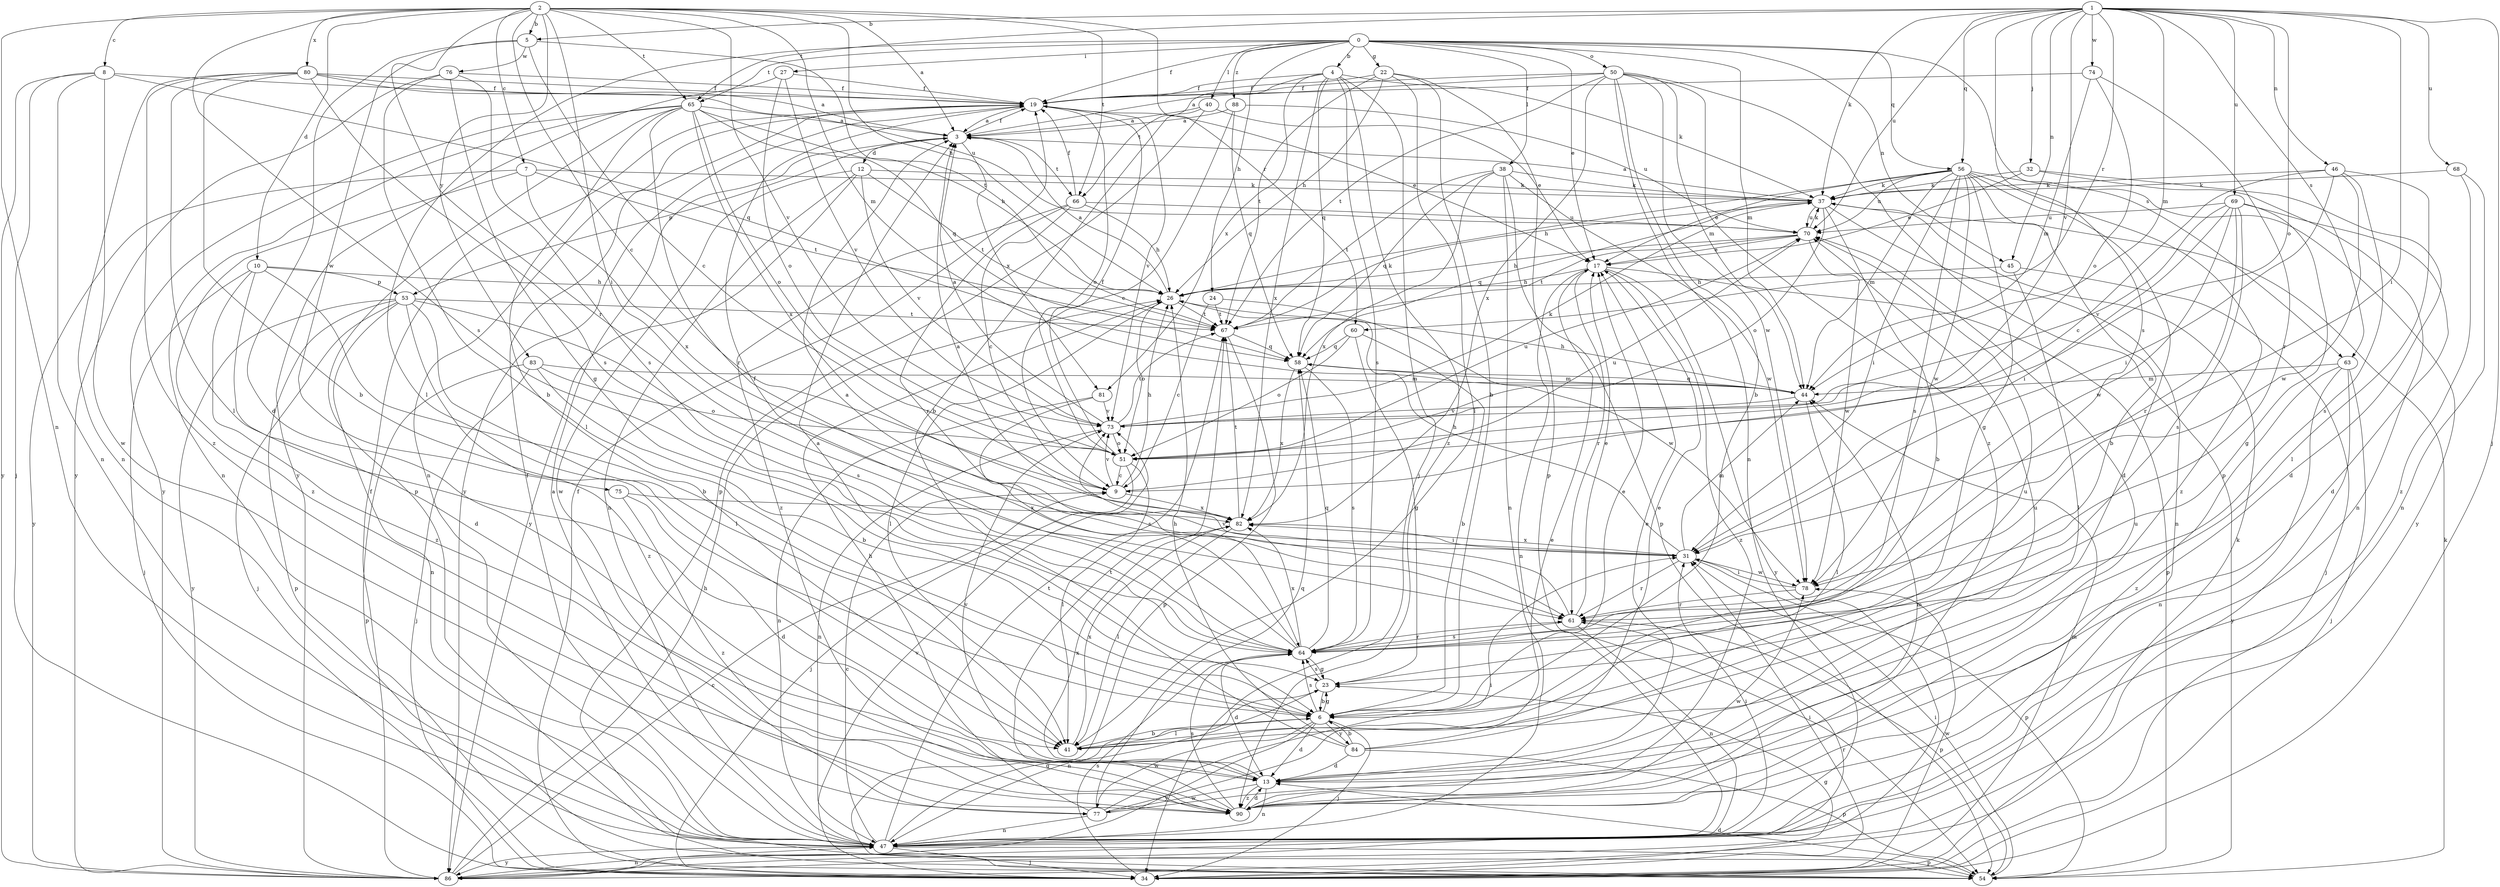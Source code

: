 strict digraph  {
0;
1;
2;
3;
4;
5;
6;
7;
8;
9;
10;
12;
13;
17;
19;
22;
23;
24;
26;
27;
31;
32;
34;
37;
38;
40;
41;
44;
45;
46;
47;
50;
51;
53;
54;
56;
58;
60;
61;
63;
64;
65;
66;
67;
68;
69;
70;
73;
74;
75;
76;
77;
78;
80;
81;
82;
83;
84;
86;
88;
90;
0 -> 4  [label=b];
0 -> 17  [label=e];
0 -> 19  [label=f];
0 -> 22  [label=g];
0 -> 24  [label=h];
0 -> 27  [label=i];
0 -> 38  [label=l];
0 -> 40  [label=l];
0 -> 41  [label=l];
0 -> 44  [label=m];
0 -> 45  [label=n];
0 -> 50  [label=o];
0 -> 56  [label=q];
0 -> 63  [label=s];
0 -> 65  [label=t];
0 -> 88  [label=z];
1 -> 5  [label=b];
1 -> 31  [label=i];
1 -> 32  [label=j];
1 -> 34  [label=j];
1 -> 37  [label=k];
1 -> 44  [label=m];
1 -> 45  [label=n];
1 -> 46  [label=n];
1 -> 51  [label=o];
1 -> 56  [label=q];
1 -> 60  [label=r];
1 -> 63  [label=s];
1 -> 64  [label=s];
1 -> 65  [label=t];
1 -> 68  [label=u];
1 -> 69  [label=u];
1 -> 70  [label=u];
1 -> 73  [label=v];
1 -> 74  [label=w];
2 -> 3  [label=a];
2 -> 5  [label=b];
2 -> 7  [label=c];
2 -> 8  [label=c];
2 -> 9  [label=c];
2 -> 10  [label=d];
2 -> 26  [label=h];
2 -> 31  [label=i];
2 -> 44  [label=m];
2 -> 47  [label=n];
2 -> 60  [label=r];
2 -> 61  [label=r];
2 -> 64  [label=s];
2 -> 65  [label=t];
2 -> 66  [label=t];
2 -> 73  [label=v];
2 -> 80  [label=x];
2 -> 83  [label=y];
3 -> 12  [label=d];
3 -> 19  [label=f];
3 -> 53  [label=p];
3 -> 66  [label=t];
3 -> 81  [label=x];
4 -> 19  [label=f];
4 -> 34  [label=j];
4 -> 37  [label=k];
4 -> 58  [label=q];
4 -> 64  [label=s];
4 -> 66  [label=t];
4 -> 81  [label=x];
4 -> 82  [label=x];
4 -> 90  [label=z];
5 -> 9  [label=c];
5 -> 13  [label=d];
5 -> 67  [label=t];
5 -> 75  [label=w];
5 -> 76  [label=w];
6 -> 13  [label=d];
6 -> 17  [label=e];
6 -> 23  [label=g];
6 -> 34  [label=j];
6 -> 41  [label=l];
6 -> 64  [label=s];
6 -> 77  [label=w];
6 -> 84  [label=y];
6 -> 86  [label=y];
7 -> 37  [label=k];
7 -> 67  [label=t];
7 -> 82  [label=x];
7 -> 86  [label=y];
7 -> 90  [label=z];
8 -> 19  [label=f];
8 -> 34  [label=j];
8 -> 47  [label=n];
8 -> 58  [label=q];
8 -> 77  [label=w];
8 -> 86  [label=y];
9 -> 26  [label=h];
9 -> 70  [label=u];
9 -> 73  [label=v];
9 -> 82  [label=x];
10 -> 6  [label=b];
10 -> 13  [label=d];
10 -> 26  [label=h];
10 -> 34  [label=j];
10 -> 53  [label=p];
10 -> 90  [label=z];
12 -> 37  [label=k];
12 -> 47  [label=n];
12 -> 67  [label=t];
12 -> 73  [label=v];
12 -> 77  [label=w];
12 -> 86  [label=y];
13 -> 17  [label=e];
13 -> 47  [label=n];
13 -> 70  [label=u];
13 -> 73  [label=v];
13 -> 77  [label=w];
13 -> 82  [label=x];
13 -> 90  [label=z];
17 -> 26  [label=h];
17 -> 47  [label=n];
17 -> 54  [label=p];
17 -> 61  [label=r];
17 -> 86  [label=y];
17 -> 90  [label=z];
19 -> 3  [label=a];
19 -> 17  [label=e];
19 -> 47  [label=n];
19 -> 51  [label=o];
19 -> 73  [label=v];
19 -> 86  [label=y];
22 -> 6  [label=b];
22 -> 19  [label=f];
22 -> 26  [label=h];
22 -> 41  [label=l];
22 -> 54  [label=p];
22 -> 67  [label=t];
23 -> 6  [label=b];
23 -> 47  [label=n];
23 -> 64  [label=s];
24 -> 9  [label=c];
24 -> 67  [label=t];
24 -> 78  [label=w];
26 -> 3  [label=a];
26 -> 41  [label=l];
26 -> 51  [label=o];
26 -> 67  [label=t];
27 -> 19  [label=f];
27 -> 51  [label=o];
27 -> 73  [label=v];
27 -> 86  [label=y];
31 -> 3  [label=a];
31 -> 26  [label=h];
31 -> 44  [label=m];
31 -> 54  [label=p];
31 -> 61  [label=r];
31 -> 78  [label=w];
31 -> 82  [label=x];
32 -> 13  [label=d];
32 -> 17  [label=e];
32 -> 37  [label=k];
32 -> 47  [label=n];
34 -> 19  [label=f];
34 -> 23  [label=g];
34 -> 31  [label=i];
34 -> 37  [label=k];
34 -> 44  [label=m];
34 -> 64  [label=s];
34 -> 73  [label=v];
34 -> 78  [label=w];
37 -> 3  [label=a];
37 -> 6  [label=b];
37 -> 47  [label=n];
37 -> 51  [label=o];
37 -> 58  [label=q];
37 -> 70  [label=u];
38 -> 37  [label=k];
38 -> 47  [label=n];
38 -> 54  [label=p];
38 -> 58  [label=q];
38 -> 67  [label=t];
38 -> 78  [label=w];
38 -> 82  [label=x];
40 -> 3  [label=a];
40 -> 6  [label=b];
40 -> 17  [label=e];
40 -> 54  [label=p];
41 -> 6  [label=b];
41 -> 82  [label=x];
44 -> 26  [label=h];
44 -> 41  [label=l];
44 -> 58  [label=q];
44 -> 73  [label=v];
45 -> 26  [label=h];
45 -> 34  [label=j];
45 -> 41  [label=l];
46 -> 9  [label=c];
46 -> 31  [label=i];
46 -> 37  [label=k];
46 -> 41  [label=l];
46 -> 64  [label=s];
46 -> 78  [label=w];
47 -> 3  [label=a];
47 -> 9  [label=c];
47 -> 19  [label=f];
47 -> 23  [label=g];
47 -> 31  [label=i];
47 -> 34  [label=j];
47 -> 54  [label=p];
47 -> 67  [label=t];
47 -> 86  [label=y];
50 -> 3  [label=a];
50 -> 6  [label=b];
50 -> 19  [label=f];
50 -> 44  [label=m];
50 -> 47  [label=n];
50 -> 54  [label=p];
50 -> 67  [label=t];
50 -> 78  [label=w];
50 -> 82  [label=x];
50 -> 90  [label=z];
51 -> 9  [label=c];
51 -> 19  [label=f];
51 -> 34  [label=j];
51 -> 41  [label=l];
51 -> 70  [label=u];
53 -> 34  [label=j];
53 -> 41  [label=l];
53 -> 47  [label=n];
53 -> 54  [label=p];
53 -> 64  [label=s];
53 -> 67  [label=t];
53 -> 86  [label=y];
53 -> 90  [label=z];
54 -> 13  [label=d];
54 -> 31  [label=i];
54 -> 37  [label=k];
56 -> 6  [label=b];
56 -> 13  [label=d];
56 -> 17  [label=e];
56 -> 23  [label=g];
56 -> 26  [label=h];
56 -> 31  [label=i];
56 -> 37  [label=k];
56 -> 44  [label=m];
56 -> 64  [label=s];
56 -> 70  [label=u];
56 -> 78  [label=w];
56 -> 86  [label=y];
56 -> 90  [label=z];
58 -> 44  [label=m];
58 -> 64  [label=s];
58 -> 82  [label=x];
60 -> 6  [label=b];
60 -> 23  [label=g];
60 -> 51  [label=o];
60 -> 58  [label=q];
61 -> 17  [label=e];
61 -> 47  [label=n];
61 -> 54  [label=p];
61 -> 64  [label=s];
61 -> 73  [label=v];
63 -> 34  [label=j];
63 -> 44  [label=m];
63 -> 47  [label=n];
63 -> 86  [label=y];
63 -> 90  [label=z];
64 -> 3  [label=a];
64 -> 13  [label=d];
64 -> 19  [label=f];
64 -> 23  [label=g];
64 -> 58  [label=q];
64 -> 61  [label=r];
64 -> 82  [label=x];
65 -> 3  [label=a];
65 -> 26  [label=h];
65 -> 41  [label=l];
65 -> 47  [label=n];
65 -> 51  [label=o];
65 -> 54  [label=p];
65 -> 58  [label=q];
65 -> 61  [label=r];
65 -> 82  [label=x];
65 -> 86  [label=y];
66 -> 9  [label=c];
66 -> 19  [label=f];
66 -> 26  [label=h];
66 -> 61  [label=r];
66 -> 70  [label=u];
66 -> 90  [label=z];
67 -> 37  [label=k];
67 -> 54  [label=p];
67 -> 58  [label=q];
68 -> 37  [label=k];
68 -> 47  [label=n];
68 -> 90  [label=z];
69 -> 13  [label=d];
69 -> 23  [label=g];
69 -> 31  [label=i];
69 -> 61  [label=r];
69 -> 64  [label=s];
69 -> 70  [label=u];
69 -> 73  [label=v];
69 -> 78  [label=w];
70 -> 17  [label=e];
70 -> 26  [label=h];
70 -> 37  [label=k];
70 -> 67  [label=t];
70 -> 78  [label=w];
73 -> 3  [label=a];
73 -> 37  [label=k];
73 -> 47  [label=n];
73 -> 51  [label=o];
73 -> 67  [label=t];
74 -> 19  [label=f];
74 -> 44  [label=m];
74 -> 51  [label=o];
74 -> 61  [label=r];
75 -> 13  [label=d];
75 -> 82  [label=x];
75 -> 90  [label=z];
76 -> 6  [label=b];
76 -> 19  [label=f];
76 -> 23  [label=g];
76 -> 64  [label=s];
76 -> 86  [label=y];
77 -> 17  [label=e];
77 -> 26  [label=h];
77 -> 31  [label=i];
77 -> 47  [label=n];
77 -> 58  [label=q];
77 -> 70  [label=u];
78 -> 31  [label=i];
78 -> 61  [label=r];
80 -> 3  [label=a];
80 -> 6  [label=b];
80 -> 19  [label=f];
80 -> 41  [label=l];
80 -> 47  [label=n];
80 -> 64  [label=s];
80 -> 70  [label=u];
80 -> 90  [label=z];
81 -> 47  [label=n];
81 -> 64  [label=s];
81 -> 73  [label=v];
82 -> 31  [label=i];
82 -> 41  [label=l];
82 -> 67  [label=t];
83 -> 6  [label=b];
83 -> 34  [label=j];
83 -> 44  [label=m];
83 -> 51  [label=o];
83 -> 54  [label=p];
84 -> 3  [label=a];
84 -> 6  [label=b];
84 -> 13  [label=d];
84 -> 17  [label=e];
84 -> 26  [label=h];
84 -> 54  [label=p];
84 -> 70  [label=u];
86 -> 9  [label=c];
86 -> 19  [label=f];
86 -> 26  [label=h];
86 -> 47  [label=n];
86 -> 61  [label=r];
88 -> 3  [label=a];
88 -> 9  [label=c];
88 -> 58  [label=q];
88 -> 70  [label=u];
90 -> 13  [label=d];
90 -> 44  [label=m];
90 -> 64  [label=s];
90 -> 67  [label=t];
90 -> 78  [label=w];
}
